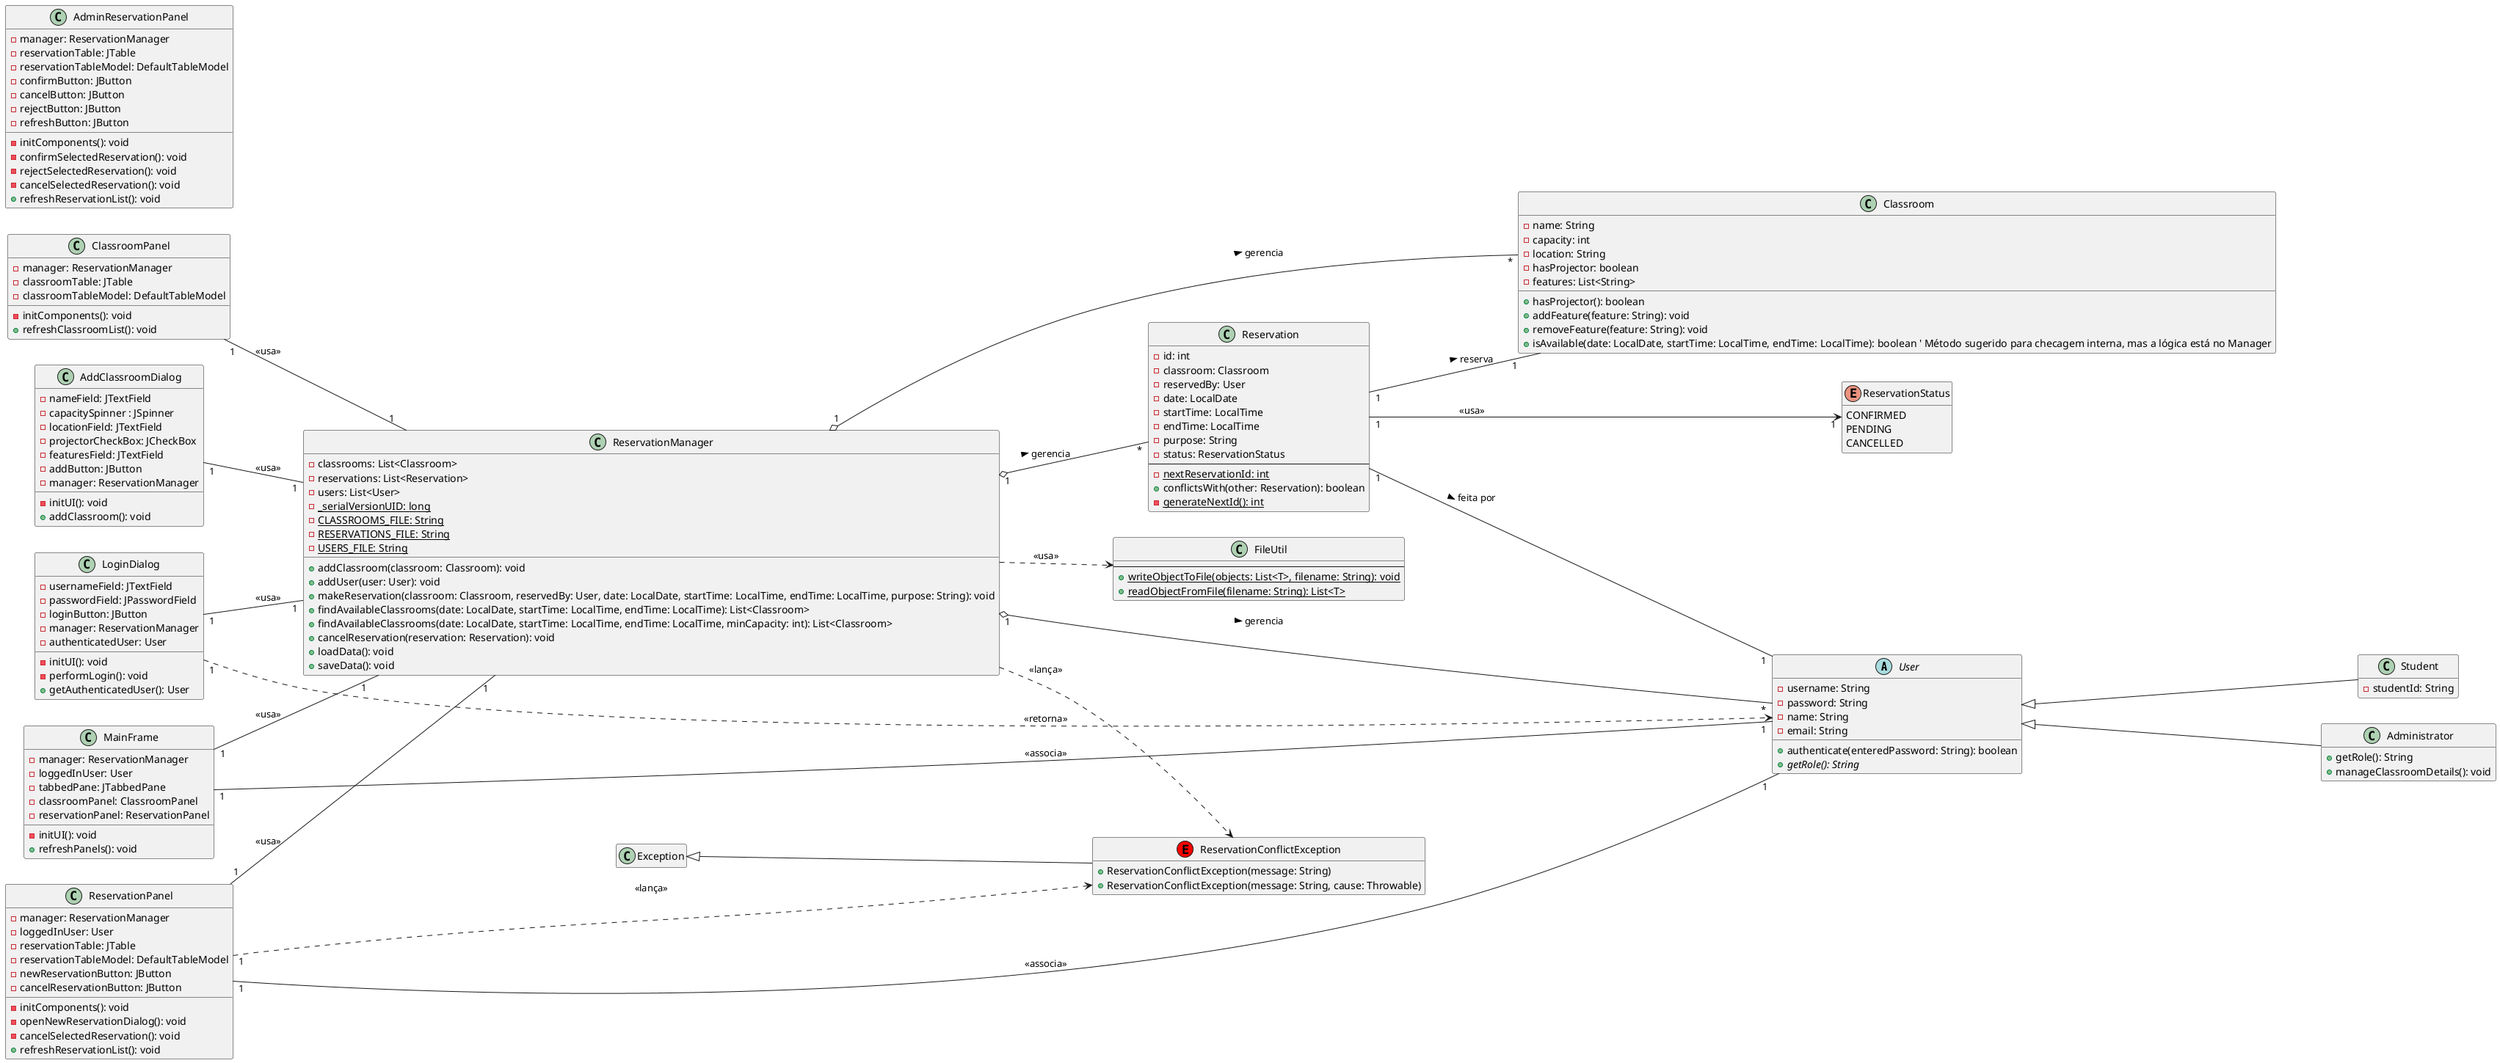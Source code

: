 @startuml diagrama_classes
' Configurações gerais para o diagrama
skinparam classAttributeIconSize 0 ' Esconde ícones de visibilidade (preferência pessoal para diagramas mais limpos)
hide empty members
left to right direction


' Classes de Modelo
abstract class User {
    - username: String
    - password: String
    - name: String
    - email: String
    + authenticate(enteredPassword: String): boolean
    {abstract} + getRole(): String
}

class Student {
    - studentId: String
}

class Administrator {
    + getRole(): String
    + manageClassroomDetails(): void
}

class Classroom {
    - name: String
    - capacity: int
    - location: String
    - hasProjector: boolean
    - features: List<String>
    + hasProjector(): boolean
    + addFeature(feature: String): void
    + removeFeature(feature: String): void
    + isAvailable(date: LocalDate, startTime: LocalTime, endTime: LocalTime): boolean ' Método sugerido para checagem interna, mas a lógica está no Manager
}

enum ReservationStatus {
    CONFIRMED
    PENDING
    CANCELLED
}

class Reservation {
    - id: int
    - classroom: Classroom
    - reservedBy: User
    - date: LocalDate
    - startTime: LocalTime
    - endTime: LocalTime
    - purpose: String
    - status: ReservationStatus
    --
    {static} - nextReservationId: int
    + conflictsWith(other: Reservation): boolean
    {static} - generateNextId(): int
}

' Classes de Gerenciamento e Utilitários
class ReservationManager {
    - classrooms: List<Classroom>
    - reservations: List<Reservation>
    - users: List<User>
    {static} - _serialVersionUID: long
    {static} - CLASSROOMS_FILE: String
    {static} - RESERVATIONS_FILE: String
    {static} - USERS_FILE: String
    + addClassroom(classroom: Classroom): void
    + addUser(user: User): void
    + makeReservation(classroom: Classroom, reservedBy: User, date: LocalDate, startTime: LocalTime, endTime: LocalTime, purpose: String): void
    + findAvailableClassrooms(date: LocalDate, startTime: LocalTime, endTime: LocalTime): List<Classroom>
    + findAvailableClassrooms(date: LocalDate, startTime: LocalTime, endTime: LocalTime, minCapacity: int): List<Classroom>
    + cancelReservation(reservation: Reservation): void
    + loadData(): void
    + saveData(): void
}

class FileUtil {
    --
    {static} + writeObjectToFile(objects: List<T>, filename: String): void
    {static} + readObjectFromFile(filename: String): List<T>
}

' Classes da GUI (representação simplificada para o diagrama de classes)
class MainFrame {
    - manager: ReservationManager
    - loggedInUser: User
    - tabbedPane: JTabbedPane
    - classroomPanel: ClassroomPanel
    - reservationPanel: ReservationPanel
    - initUI(): void
    + refreshPanels(): void
}

class LoginDialog {
    - usernameField: JTextField
    - passwordField: JPasswordField
    - loginButton: JButton
    - manager: ReservationManager
    - authenticatedUser: User
    - initUI(): void
    - performLogin(): void
    + getAuthenticatedUser(): User
}

class ClassroomPanel {
    - manager: ReservationManager
    - classroomTable: JTable
    - classroomTableModel: DefaultTableModel
    - initComponents(): void
    + refreshClassroomList(): void
}

class ReservationPanel {
    - manager: ReservationManager
    - loggedInUser: User
    - reservationTable: JTable
    - reservationTableModel: DefaultTableModel
    - newReservationButton: JButton
    - cancelReservationButton: JButton
    - initComponents(): void
    - openNewReservationDialog(): void
    - cancelSelectedReservation(): void
    + refreshReservationList(): void
}

class AddClassroomDialog {
    - nameField: JTextField
    - capacitySpinner : JSpinner
    - locationField: JTextField
    - projectorCheckBox: JCheckBox
    - featuresField: JTextField
    - addButton: JButton
    - manager: ReservationManager
    - initUI(): void
    + addClassroom(): void
}

class AdminReservationPanel {
    - manager: ReservationManager
    - reservationTable: JTable
    - reservationTableModel: DefaultTableModel
    - confirmButton: JButton
    - cancelButton: JButton
    - rejectButton: JButton
    - refreshButton: JButton
    - initComponents(): void
    - confirmSelectedReservation(): void
    - rejectSelectedReservation(): void
    - cancelSelectedReservation(): void
    + refreshReservationList(): void
}

' Classes de Exceção
class ReservationConflictException << (E,red) >> extends Exception {
    + ReservationConflictException(message: String)
    + ReservationConflictException(message: String, cause: Throwable)
}

' Relacionamentos

' Herança (Generalização)
User <|-- Student
User <|-- Administrator

' Associação (composição/agregação)
ReservationManager "1" o-- "*" Classroom : gerencia >
ReservationManager "1" o-- "*" Reservation : gerencia >
ReservationManager "1" o-- "*" User : gerencia >

Reservation "1" -- "1" Classroom : reserva >
Reservation "1" -- "1" User : feita por >
Reservation "1" --> "1" ReservationStatus : <<usa>>

' Dependência/Uso
ReservationManager ..> FileUtil : <<usa>>
ReservationManager ..> ReservationConflictException : <<lança>>

MainFrame "1" -- "1" ReservationManager : <<usa>>
MainFrame "1" -- "1" User : <<associa>>
LoginDialog "1" -- "1" ReservationManager : <<usa>>
LoginDialog "1" ..> User : <<retorna>>

ClassroomPanel "1" -- "1" ReservationManager : <<usa>>
ReservationPanel "1" -- "1" ReservationManager : <<usa>>
ReservationPanel "1" -- "1" User : <<associa>>
ReservationPanel "1" ..> ReservationConflictException : <<lança>>
AddClassroomDialog "1" -- "1" ReservationManager : <<usa>>


@enduml